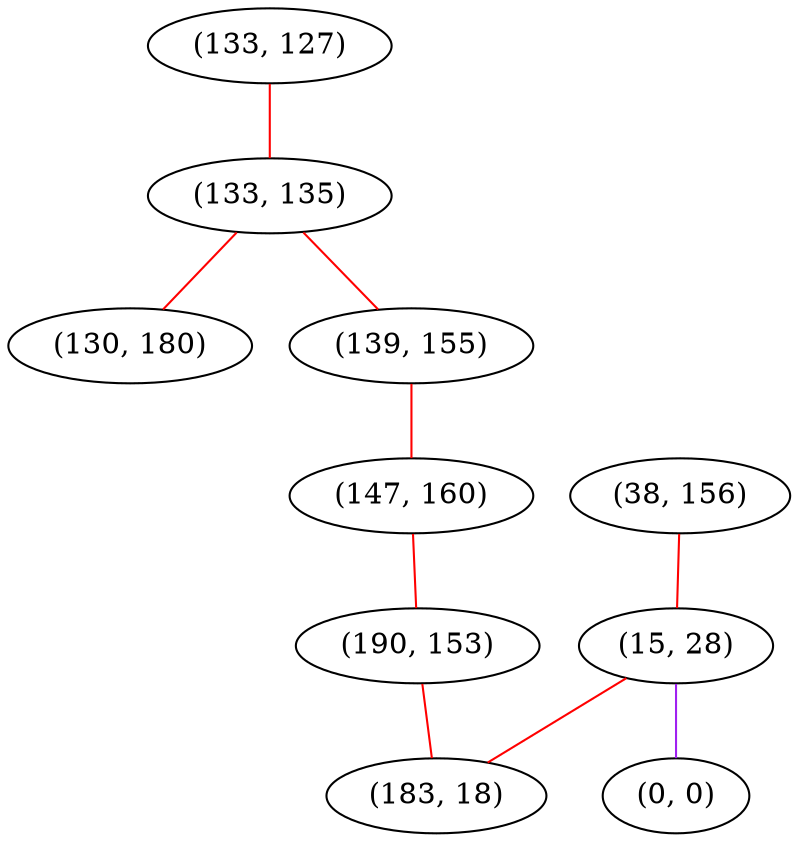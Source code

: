 graph "" {
"(133, 127)";
"(38, 156)";
"(133, 135)";
"(130, 180)";
"(15, 28)";
"(0, 0)";
"(139, 155)";
"(147, 160)";
"(190, 153)";
"(183, 18)";
"(133, 127)" -- "(133, 135)"  [color=red, key=0, weight=1];
"(38, 156)" -- "(15, 28)"  [color=red, key=0, weight=1];
"(133, 135)" -- "(139, 155)"  [color=red, key=0, weight=1];
"(133, 135)" -- "(130, 180)"  [color=red, key=0, weight=1];
"(15, 28)" -- "(0, 0)"  [color=purple, key=0, weight=4];
"(15, 28)" -- "(183, 18)"  [color=red, key=0, weight=1];
"(139, 155)" -- "(147, 160)"  [color=red, key=0, weight=1];
"(147, 160)" -- "(190, 153)"  [color=red, key=0, weight=1];
"(190, 153)" -- "(183, 18)"  [color=red, key=0, weight=1];
}
